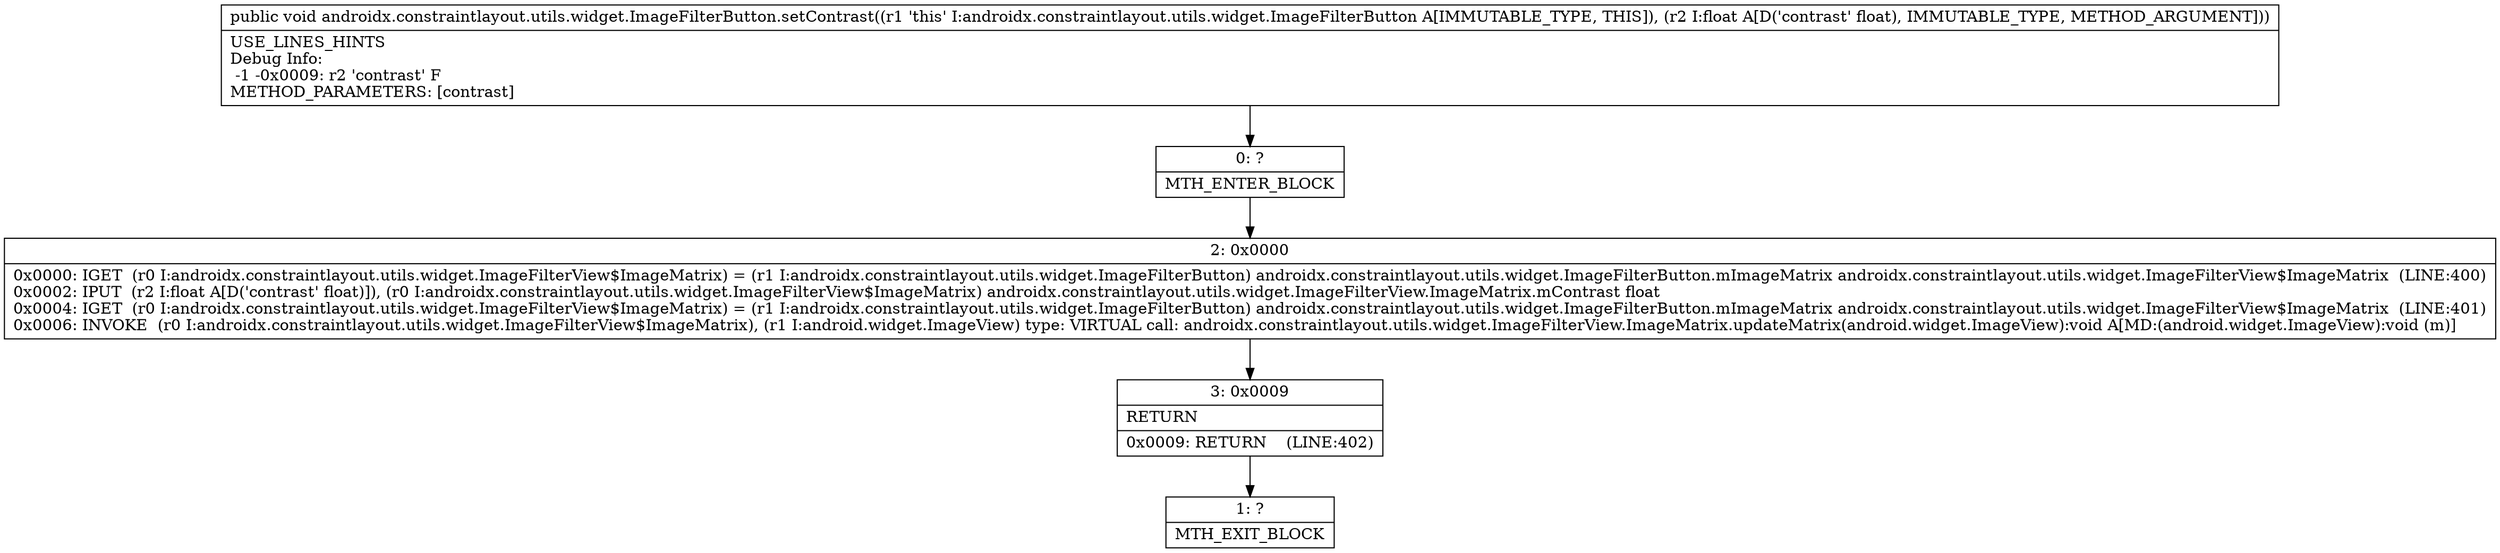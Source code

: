 digraph "CFG forandroidx.constraintlayout.utils.widget.ImageFilterButton.setContrast(F)V" {
Node_0 [shape=record,label="{0\:\ ?|MTH_ENTER_BLOCK\l}"];
Node_2 [shape=record,label="{2\:\ 0x0000|0x0000: IGET  (r0 I:androidx.constraintlayout.utils.widget.ImageFilterView$ImageMatrix) = (r1 I:androidx.constraintlayout.utils.widget.ImageFilterButton) androidx.constraintlayout.utils.widget.ImageFilterButton.mImageMatrix androidx.constraintlayout.utils.widget.ImageFilterView$ImageMatrix  (LINE:400)\l0x0002: IPUT  (r2 I:float A[D('contrast' float)]), (r0 I:androidx.constraintlayout.utils.widget.ImageFilterView$ImageMatrix) androidx.constraintlayout.utils.widget.ImageFilterView.ImageMatrix.mContrast float \l0x0004: IGET  (r0 I:androidx.constraintlayout.utils.widget.ImageFilterView$ImageMatrix) = (r1 I:androidx.constraintlayout.utils.widget.ImageFilterButton) androidx.constraintlayout.utils.widget.ImageFilterButton.mImageMatrix androidx.constraintlayout.utils.widget.ImageFilterView$ImageMatrix  (LINE:401)\l0x0006: INVOKE  (r0 I:androidx.constraintlayout.utils.widget.ImageFilterView$ImageMatrix), (r1 I:android.widget.ImageView) type: VIRTUAL call: androidx.constraintlayout.utils.widget.ImageFilterView.ImageMatrix.updateMatrix(android.widget.ImageView):void A[MD:(android.widget.ImageView):void (m)]\l}"];
Node_3 [shape=record,label="{3\:\ 0x0009|RETURN\l|0x0009: RETURN    (LINE:402)\l}"];
Node_1 [shape=record,label="{1\:\ ?|MTH_EXIT_BLOCK\l}"];
MethodNode[shape=record,label="{public void androidx.constraintlayout.utils.widget.ImageFilterButton.setContrast((r1 'this' I:androidx.constraintlayout.utils.widget.ImageFilterButton A[IMMUTABLE_TYPE, THIS]), (r2 I:float A[D('contrast' float), IMMUTABLE_TYPE, METHOD_ARGUMENT]))  | USE_LINES_HINTS\lDebug Info:\l  \-1 \-0x0009: r2 'contrast' F\lMETHOD_PARAMETERS: [contrast]\l}"];
MethodNode -> Node_0;Node_0 -> Node_2;
Node_2 -> Node_3;
Node_3 -> Node_1;
}

